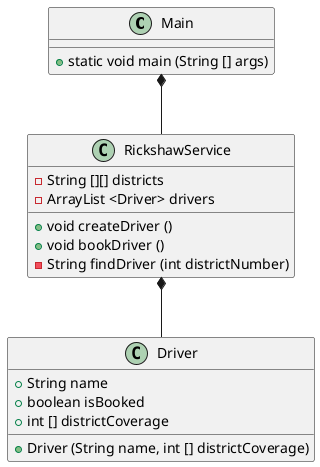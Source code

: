 @startuml
'https://plantuml.com/class-diagram

class Main {
+ static void main (String [] args)
}

class RickshawService {
- String [][] districts
- ArrayList <Driver> drivers

+ void createDriver ()
+ void bookDriver ()
- String findDriver (int districtNumber)
}

class Driver {
+ String name
+ boolean isBooked
+ int [] districtCoverage

+ Driver (String name, int [] districtCoverage)
}

Main *-- RickshawService
RickshawService *-- Driver


@enduml